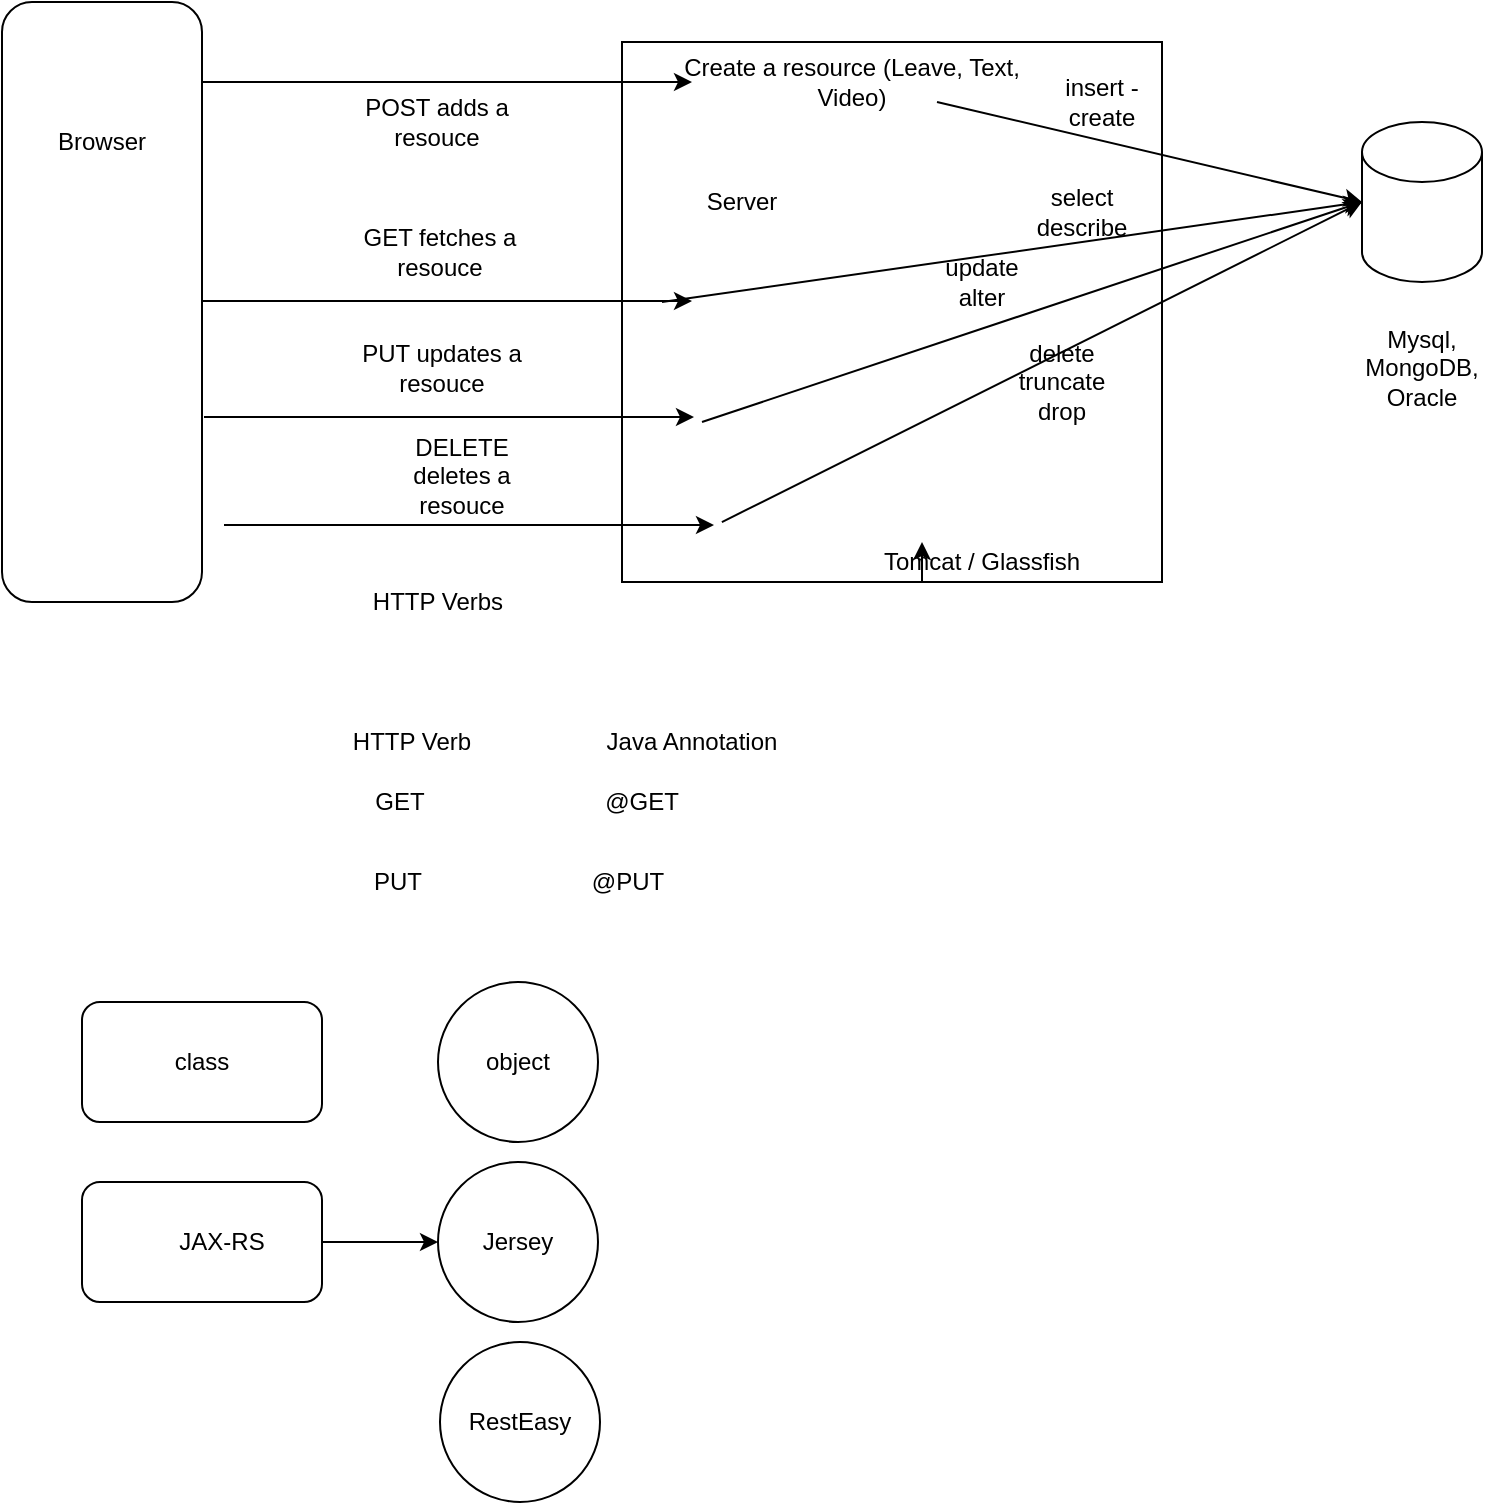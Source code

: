 <mxfile version="13.7.9" type="device"><diagram id="F8zXp-hQRQYMEKJXKJa7" name="Page-1"><mxGraphModel dx="1008" dy="491" grid="1" gridSize="10" guides="1" tooltips="1" connect="1" arrows="1" fold="1" page="1" pageScale="1" pageWidth="850" pageHeight="1100" math="0" shadow="0"><root><mxCell id="0"/><mxCell id="1" parent="0"/><mxCell id="E8l2Q6X4QH2a0xIiBohx-1" value="" style="whiteSpace=wrap;html=1;aspect=fixed;" vertex="1" parent="1"><mxGeometry x="330" y="30" width="270" height="270" as="geometry"/></mxCell><mxCell id="E8l2Q6X4QH2a0xIiBohx-2" value="Server" style="text;html=1;strokeColor=none;fillColor=none;align=center;verticalAlign=middle;whiteSpace=wrap;rounded=0;" vertex="1" parent="1"><mxGeometry x="370" y="100" width="40" height="20" as="geometry"/></mxCell><mxCell id="E8l2Q6X4QH2a0xIiBohx-6" value="Create a resource (Leave, Text, Video)" style="text;html=1;strokeColor=none;fillColor=none;align=center;verticalAlign=middle;whiteSpace=wrap;rounded=0;" vertex="1" parent="1"><mxGeometry x="360" y="40" width="170" height="20" as="geometry"/></mxCell><mxCell id="E8l2Q6X4QH2a0xIiBohx-8" value="" style="endArrow=classic;html=1;exitX=1;exitY=0.25;exitDx=0;exitDy=0;" edge="1" parent="1"><mxGeometry width="50" height="50" relative="1" as="geometry"><mxPoint x="120" y="50" as="sourcePoint"/><mxPoint x="365" y="50" as="targetPoint"/></mxGeometry></mxCell><mxCell id="E8l2Q6X4QH2a0xIiBohx-10" value="POST adds a resouce" style="text;html=1;strokeColor=none;fillColor=none;align=center;verticalAlign=middle;whiteSpace=wrap;rounded=0;" vertex="1" parent="1"><mxGeometry x="198" y="60" width="79" height="20" as="geometry"/></mxCell><mxCell id="E8l2Q6X4QH2a0xIiBohx-11" value="" style="shape=cylinder3;whiteSpace=wrap;html=1;boundedLbl=1;backgroundOutline=1;size=15;" vertex="1" parent="1"><mxGeometry x="700" y="70" width="60" height="80" as="geometry"/></mxCell><mxCell id="E8l2Q6X4QH2a0xIiBohx-13" value="" style="endArrow=classic;html=1;entryX=0;entryY=0.5;entryDx=0;entryDy=0;entryPerimeter=0;" edge="1" parent="1" source="E8l2Q6X4QH2a0xIiBohx-6" target="E8l2Q6X4QH2a0xIiBohx-11"><mxGeometry width="50" height="50" relative="1" as="geometry"><mxPoint x="520" y="90" as="sourcePoint"/><mxPoint x="570" y="40" as="targetPoint"/></mxGeometry></mxCell><mxCell id="E8l2Q6X4QH2a0xIiBohx-19" value="GET fetches a resouce" style="text;html=1;strokeColor=none;fillColor=none;align=center;verticalAlign=middle;whiteSpace=wrap;rounded=0;" vertex="1" parent="1"><mxGeometry x="198" y="125" width="82" height="20" as="geometry"/></mxCell><mxCell id="E8l2Q6X4QH2a0xIiBohx-22" value="" style="rounded=1;whiteSpace=wrap;html=1;" vertex="1" parent="1"><mxGeometry x="20" y="10" width="100" height="300" as="geometry"/></mxCell><mxCell id="E8l2Q6X4QH2a0xIiBohx-24" value="Browser" style="text;html=1;strokeColor=none;fillColor=none;align=center;verticalAlign=middle;whiteSpace=wrap;rounded=0;" vertex="1" parent="1"><mxGeometry x="50" y="70" width="40" height="20" as="geometry"/></mxCell><mxCell id="E8l2Q6X4QH2a0xIiBohx-25" value="" style="endArrow=classic;html=1;exitX=1;exitY=0.25;exitDx=0;exitDy=0;" edge="1" parent="1"><mxGeometry width="50" height="50" relative="1" as="geometry"><mxPoint x="120" y="159.5" as="sourcePoint"/><mxPoint x="365" y="159.5" as="targetPoint"/></mxGeometry></mxCell><mxCell id="E8l2Q6X4QH2a0xIiBohx-26" value="HTTP Verbs" style="text;html=1;strokeColor=none;fillColor=none;align=center;verticalAlign=middle;whiteSpace=wrap;rounded=0;" vertex="1" parent="1"><mxGeometry x="162.5" y="300" width="150" height="20" as="geometry"/></mxCell><mxCell id="E8l2Q6X4QH2a0xIiBohx-27" value="PUT updates a resouce" style="text;html=1;strokeColor=none;fillColor=none;align=center;verticalAlign=middle;whiteSpace=wrap;rounded=0;" vertex="1" parent="1"><mxGeometry x="199" y="183" width="82" height="20" as="geometry"/></mxCell><mxCell id="E8l2Q6X4QH2a0xIiBohx-28" value="" style="endArrow=classic;html=1;exitX=1;exitY=0.25;exitDx=0;exitDy=0;" edge="1" parent="1"><mxGeometry width="50" height="50" relative="1" as="geometry"><mxPoint x="121" y="217.5" as="sourcePoint"/><mxPoint x="366" y="217.5" as="targetPoint"/></mxGeometry></mxCell><mxCell id="E8l2Q6X4QH2a0xIiBohx-29" value="DELETE deletes a resouce" style="text;html=1;strokeColor=none;fillColor=none;align=center;verticalAlign=middle;whiteSpace=wrap;rounded=0;" vertex="1" parent="1"><mxGeometry x="209" y="237" width="82" height="20" as="geometry"/></mxCell><mxCell id="E8l2Q6X4QH2a0xIiBohx-30" value="" style="endArrow=classic;html=1;exitX=1;exitY=0.25;exitDx=0;exitDy=0;" edge="1" parent="1"><mxGeometry width="50" height="50" relative="1" as="geometry"><mxPoint x="131" y="271.5" as="sourcePoint"/><mxPoint x="376" y="271.5" as="targetPoint"/></mxGeometry></mxCell><mxCell id="E8l2Q6X4QH2a0xIiBohx-32" value="" style="endArrow=classic;html=1;entryX=0;entryY=0.5;entryDx=0;entryDy=0;entryPerimeter=0;" edge="1" parent="1" target="E8l2Q6X4QH2a0xIiBohx-11"><mxGeometry width="50" height="50" relative="1" as="geometry"><mxPoint x="350" y="160" as="sourcePoint"/><mxPoint x="660" y="130" as="targetPoint"/></mxGeometry></mxCell><mxCell id="E8l2Q6X4QH2a0xIiBohx-33" value="" style="endArrow=classic;html=1;" edge="1" parent="1"><mxGeometry width="50" height="50" relative="1" as="geometry"><mxPoint x="370" y="220" as="sourcePoint"/><mxPoint x="700" y="110" as="targetPoint"/></mxGeometry></mxCell><mxCell id="E8l2Q6X4QH2a0xIiBohx-34" value="" style="endArrow=classic;html=1;exitX=0.185;exitY=0.889;exitDx=0;exitDy=0;exitPerimeter=0;" edge="1" parent="1" source="E8l2Q6X4QH2a0xIiBohx-1"><mxGeometry width="50" height="50" relative="1" as="geometry"><mxPoint x="380" y="320" as="sourcePoint"/><mxPoint x="700" y="110" as="targetPoint"/></mxGeometry></mxCell><mxCell id="E8l2Q6X4QH2a0xIiBohx-36" value="insert - create&lt;span style=&quot;color: rgba(0 , 0 , 0 , 0) ; font-family: monospace ; font-size: 0px&quot;&gt;%3CmxGraphModel%3E%3Croot%3E%3CmxCell%20id%3D%220%22%2F%3E%3CmxCell%20id%3D%221%22%20parent%3D%220%22%2F%3E%3CmxCell%20id%3D%222%22%20value%3D%22PUT%20updates%20a%20resouce%22%20style%3D%22text%3Bhtml%3D1%3BstrokeColor%3Dnone%3BfillColor%3Dnone%3Balign%3Dcenter%3BverticalAlign%3Dmiddle%3BwhiteSpace%3Dwrap%3Brounded%3D0%3B%22%20vertex%3D%221%22%20parent%3D%221%22%3E%3CmxGeometry%20x%3D%22199%22%20y%3D%22183%22%20width%3D%2282%22%20height%3D%2220%22%20as%3D%22geometry%22%2F%3E%3C%2FmxCell%3E%3CmxCell%20id%3D%223%22%20value%3D%22%22%20style%3D%22endArrow%3Dclassic%3Bhtml%3D1%3BexitX%3D1%3BexitY%3D0.25%3BexitDx%3D0%3BexitDy%3D0%3B%22%20edge%3D%221%22%20parent%3D%221%22%3E%3CmxGeometry%20width%3D%2250%22%20height%3D%2250%22%20relative%3D%221%22%20as%3D%22geometry%22%3E%3CmxPoint%20x%3D%22121%22%20y%3D%22217.5%22%20as%3D%22sourcePoint%22%2F%3E%3CmxPoint%20x%3D%22366%22%20y%3D%22217.5%22%20as%3D%22targetPoint%22%2F%3E%3C%2FmxGeometry%3E%3C%2FmxCell%3E%3C%2Froot%3E%3C%2FmxGraphModel%3E&lt;/span&gt;" style="text;html=1;strokeColor=none;fillColor=none;align=center;verticalAlign=middle;whiteSpace=wrap;rounded=0;" vertex="1" parent="1"><mxGeometry x="550" y="50" width="40" height="20" as="geometry"/></mxCell><mxCell id="E8l2Q6X4QH2a0xIiBohx-37" value="select describe" style="text;html=1;strokeColor=none;fillColor=none;align=center;verticalAlign=middle;whiteSpace=wrap;rounded=0;" vertex="1" parent="1"><mxGeometry x="540" y="105" width="40" height="20" as="geometry"/></mxCell><mxCell id="E8l2Q6X4QH2a0xIiBohx-38" value="update alter" style="text;html=1;strokeColor=none;fillColor=none;align=center;verticalAlign=middle;whiteSpace=wrap;rounded=0;" vertex="1" parent="1"><mxGeometry x="490" y="140" width="40" height="20" as="geometry"/></mxCell><mxCell id="E8l2Q6X4QH2a0xIiBohx-39" value="delete truncate drop" style="text;html=1;strokeColor=none;fillColor=none;align=center;verticalAlign=middle;whiteSpace=wrap;rounded=0;" vertex="1" parent="1"><mxGeometry x="530" y="190" width="40" height="20" as="geometry"/></mxCell><mxCell id="E8l2Q6X4QH2a0xIiBohx-42" value="Tomcat / Glassfish" style="text;html=1;strokeColor=none;fillColor=none;align=center;verticalAlign=middle;whiteSpace=wrap;rounded=0;" vertex="1" parent="1"><mxGeometry x="450" y="280" width="120" height="20" as="geometry"/></mxCell><mxCell id="E8l2Q6X4QH2a0xIiBohx-43" style="edgeStyle=orthogonalEdgeStyle;rounded=0;orthogonalLoop=1;jettySize=auto;html=1;exitX=0.5;exitY=1;exitDx=0;exitDy=0;entryX=0.25;entryY=0;entryDx=0;entryDy=0;" edge="1" parent="1" source="E8l2Q6X4QH2a0xIiBohx-42" target="E8l2Q6X4QH2a0xIiBohx-42"><mxGeometry relative="1" as="geometry"/></mxCell><mxCell id="E8l2Q6X4QH2a0xIiBohx-44" value="Mysql, MongoDB,&lt;br&gt;Oracle" style="text;html=1;strokeColor=none;fillColor=none;align=center;verticalAlign=middle;whiteSpace=wrap;rounded=0;" vertex="1" parent="1"><mxGeometry x="710" y="183" width="40" height="20" as="geometry"/></mxCell><mxCell id="E8l2Q6X4QH2a0xIiBohx-48" value="GET" style="text;html=1;strokeColor=none;fillColor=none;align=center;verticalAlign=middle;whiteSpace=wrap;rounded=0;" vertex="1" parent="1"><mxGeometry x="199" y="400" width="40" height="20" as="geometry"/></mxCell><mxCell id="E8l2Q6X4QH2a0xIiBohx-49" value="@GET" style="text;html=1;strokeColor=none;fillColor=none;align=center;verticalAlign=middle;whiteSpace=wrap;rounded=0;" vertex="1" parent="1"><mxGeometry x="320" y="400" width="40" height="20" as="geometry"/></mxCell><mxCell id="E8l2Q6X4QH2a0xIiBohx-53" value="HTTP Verb" style="text;html=1;strokeColor=none;fillColor=none;align=center;verticalAlign=middle;whiteSpace=wrap;rounded=0;" vertex="1" parent="1"><mxGeometry x="190" y="370" width="70" height="20" as="geometry"/></mxCell><mxCell id="E8l2Q6X4QH2a0xIiBohx-54" value="Java Annotation" style="text;html=1;strokeColor=none;fillColor=none;align=center;verticalAlign=middle;whiteSpace=wrap;rounded=0;" vertex="1" parent="1"><mxGeometry x="320" y="370" width="90" height="20" as="geometry"/></mxCell><mxCell id="E8l2Q6X4QH2a0xIiBohx-55" value="PUT" style="text;html=1;strokeColor=none;fillColor=none;align=center;verticalAlign=middle;whiteSpace=wrap;rounded=0;" vertex="1" parent="1"><mxGeometry x="198" y="440" width="40" height="20" as="geometry"/></mxCell><mxCell id="E8l2Q6X4QH2a0xIiBohx-57" value="@PUT" style="text;html=1;strokeColor=none;fillColor=none;align=center;verticalAlign=middle;whiteSpace=wrap;rounded=0;" vertex="1" parent="1"><mxGeometry x="312.5" y="440" width="40" height="20" as="geometry"/></mxCell><mxCell id="E8l2Q6X4QH2a0xIiBohx-59" value="" style="rounded=1;whiteSpace=wrap;html=1;" vertex="1" parent="1"><mxGeometry x="60" y="510" width="120" height="60" as="geometry"/></mxCell><mxCell id="E8l2Q6X4QH2a0xIiBohx-60" value="class" style="text;html=1;strokeColor=none;fillColor=none;align=center;verticalAlign=middle;whiteSpace=wrap;rounded=0;" vertex="1" parent="1"><mxGeometry x="100" y="530" width="40" height="20" as="geometry"/></mxCell><mxCell id="E8l2Q6X4QH2a0xIiBohx-63" value="object" style="ellipse;whiteSpace=wrap;html=1;aspect=fixed;" vertex="1" parent="1"><mxGeometry x="238" y="500" width="80" height="80" as="geometry"/></mxCell><mxCell id="E8l2Q6X4QH2a0xIiBohx-64" value="" style="rounded=1;whiteSpace=wrap;html=1;" vertex="1" parent="1"><mxGeometry x="60" y="600" width="120" height="60" as="geometry"/></mxCell><mxCell id="E8l2Q6X4QH2a0xIiBohx-65" value="JAX-RS" style="text;html=1;strokeColor=none;fillColor=none;align=center;verticalAlign=middle;whiteSpace=wrap;rounded=0;" vertex="1" parent="1"><mxGeometry x="100" y="620" width="60" height="20" as="geometry"/></mxCell><mxCell id="E8l2Q6X4QH2a0xIiBohx-66" value="Jersey" style="ellipse;whiteSpace=wrap;html=1;aspect=fixed;" vertex="1" parent="1"><mxGeometry x="238" y="590" width="80" height="80" as="geometry"/></mxCell><mxCell id="E8l2Q6X4QH2a0xIiBohx-67" value="RestEasy" style="ellipse;whiteSpace=wrap;html=1;aspect=fixed;" vertex="1" parent="1"><mxGeometry x="239" y="680" width="80" height="80" as="geometry"/></mxCell><mxCell id="E8l2Q6X4QH2a0xIiBohx-68" value="" style="endArrow=classic;html=1;exitX=1;exitY=0.5;exitDx=0;exitDy=0;entryX=0;entryY=0.5;entryDx=0;entryDy=0;" edge="1" parent="1" source="E8l2Q6X4QH2a0xIiBohx-64" target="E8l2Q6X4QH2a0xIiBohx-66"><mxGeometry width="50" height="50" relative="1" as="geometry"><mxPoint x="180" y="670" as="sourcePoint"/><mxPoint x="230" y="620" as="targetPoint"/></mxGeometry></mxCell></root></mxGraphModel></diagram></mxfile>
